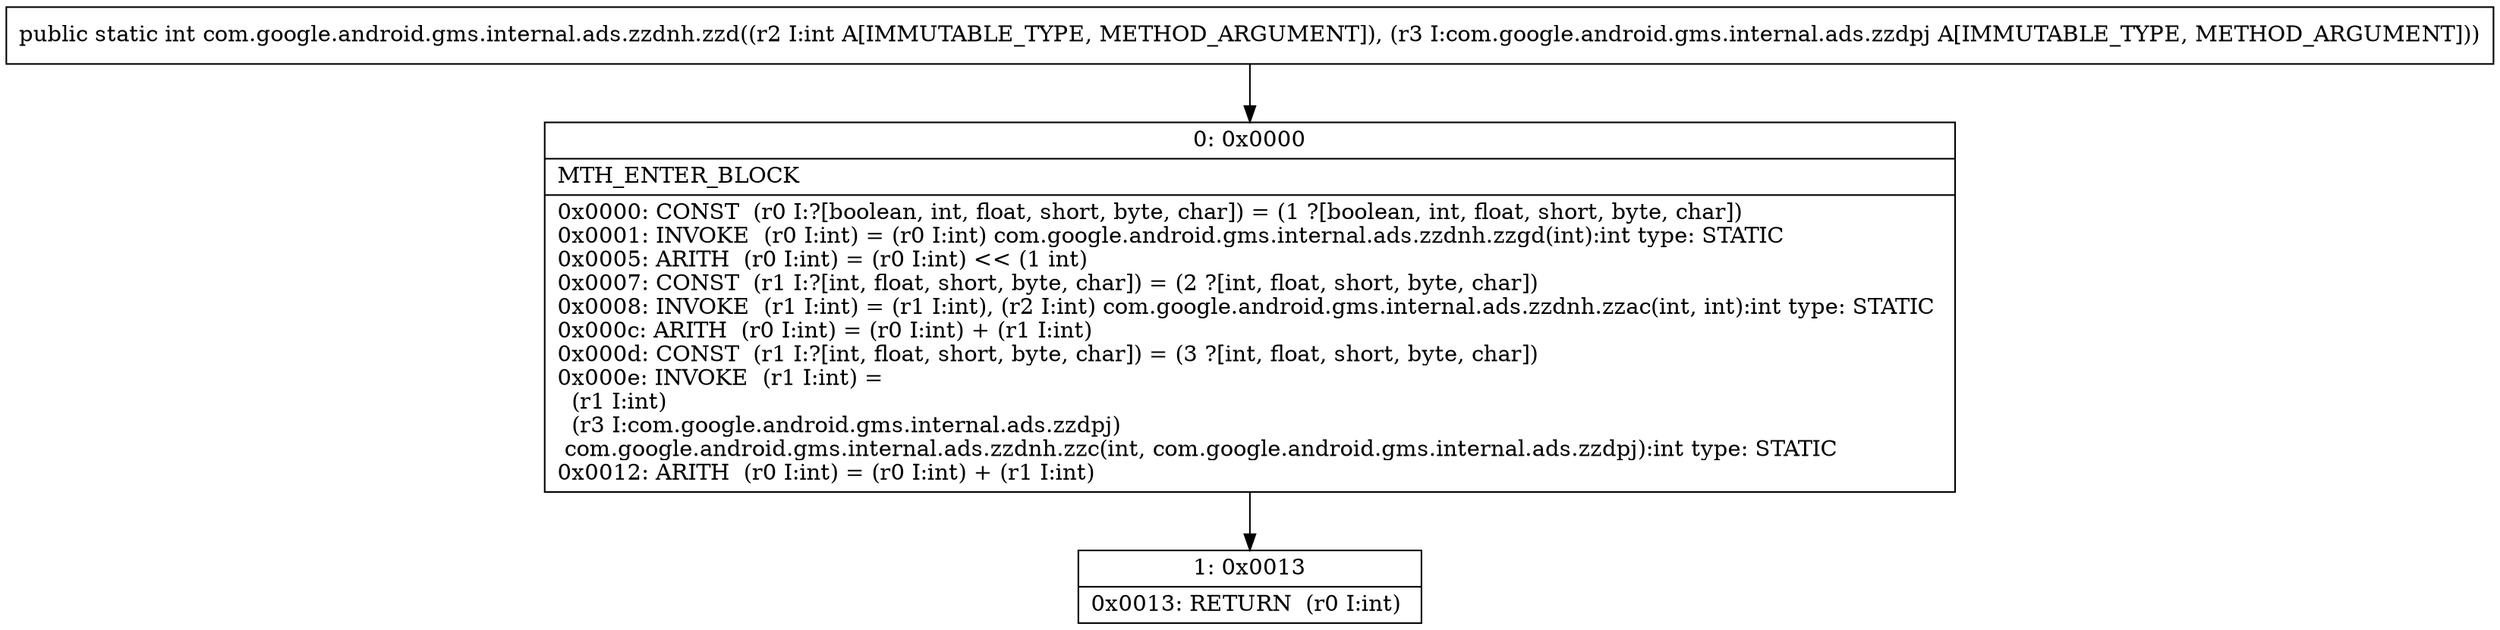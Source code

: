 digraph "CFG forcom.google.android.gms.internal.ads.zzdnh.zzd(ILcom\/google\/android\/gms\/internal\/ads\/zzdpj;)I" {
Node_0 [shape=record,label="{0\:\ 0x0000|MTH_ENTER_BLOCK\l|0x0000: CONST  (r0 I:?[boolean, int, float, short, byte, char]) = (1 ?[boolean, int, float, short, byte, char]) \l0x0001: INVOKE  (r0 I:int) = (r0 I:int) com.google.android.gms.internal.ads.zzdnh.zzgd(int):int type: STATIC \l0x0005: ARITH  (r0 I:int) = (r0 I:int) \<\< (1 int) \l0x0007: CONST  (r1 I:?[int, float, short, byte, char]) = (2 ?[int, float, short, byte, char]) \l0x0008: INVOKE  (r1 I:int) = (r1 I:int), (r2 I:int) com.google.android.gms.internal.ads.zzdnh.zzac(int, int):int type: STATIC \l0x000c: ARITH  (r0 I:int) = (r0 I:int) + (r1 I:int) \l0x000d: CONST  (r1 I:?[int, float, short, byte, char]) = (3 ?[int, float, short, byte, char]) \l0x000e: INVOKE  (r1 I:int) = \l  (r1 I:int)\l  (r3 I:com.google.android.gms.internal.ads.zzdpj)\l com.google.android.gms.internal.ads.zzdnh.zzc(int, com.google.android.gms.internal.ads.zzdpj):int type: STATIC \l0x0012: ARITH  (r0 I:int) = (r0 I:int) + (r1 I:int) \l}"];
Node_1 [shape=record,label="{1\:\ 0x0013|0x0013: RETURN  (r0 I:int) \l}"];
MethodNode[shape=record,label="{public static int com.google.android.gms.internal.ads.zzdnh.zzd((r2 I:int A[IMMUTABLE_TYPE, METHOD_ARGUMENT]), (r3 I:com.google.android.gms.internal.ads.zzdpj A[IMMUTABLE_TYPE, METHOD_ARGUMENT])) }"];
MethodNode -> Node_0;
Node_0 -> Node_1;
}

